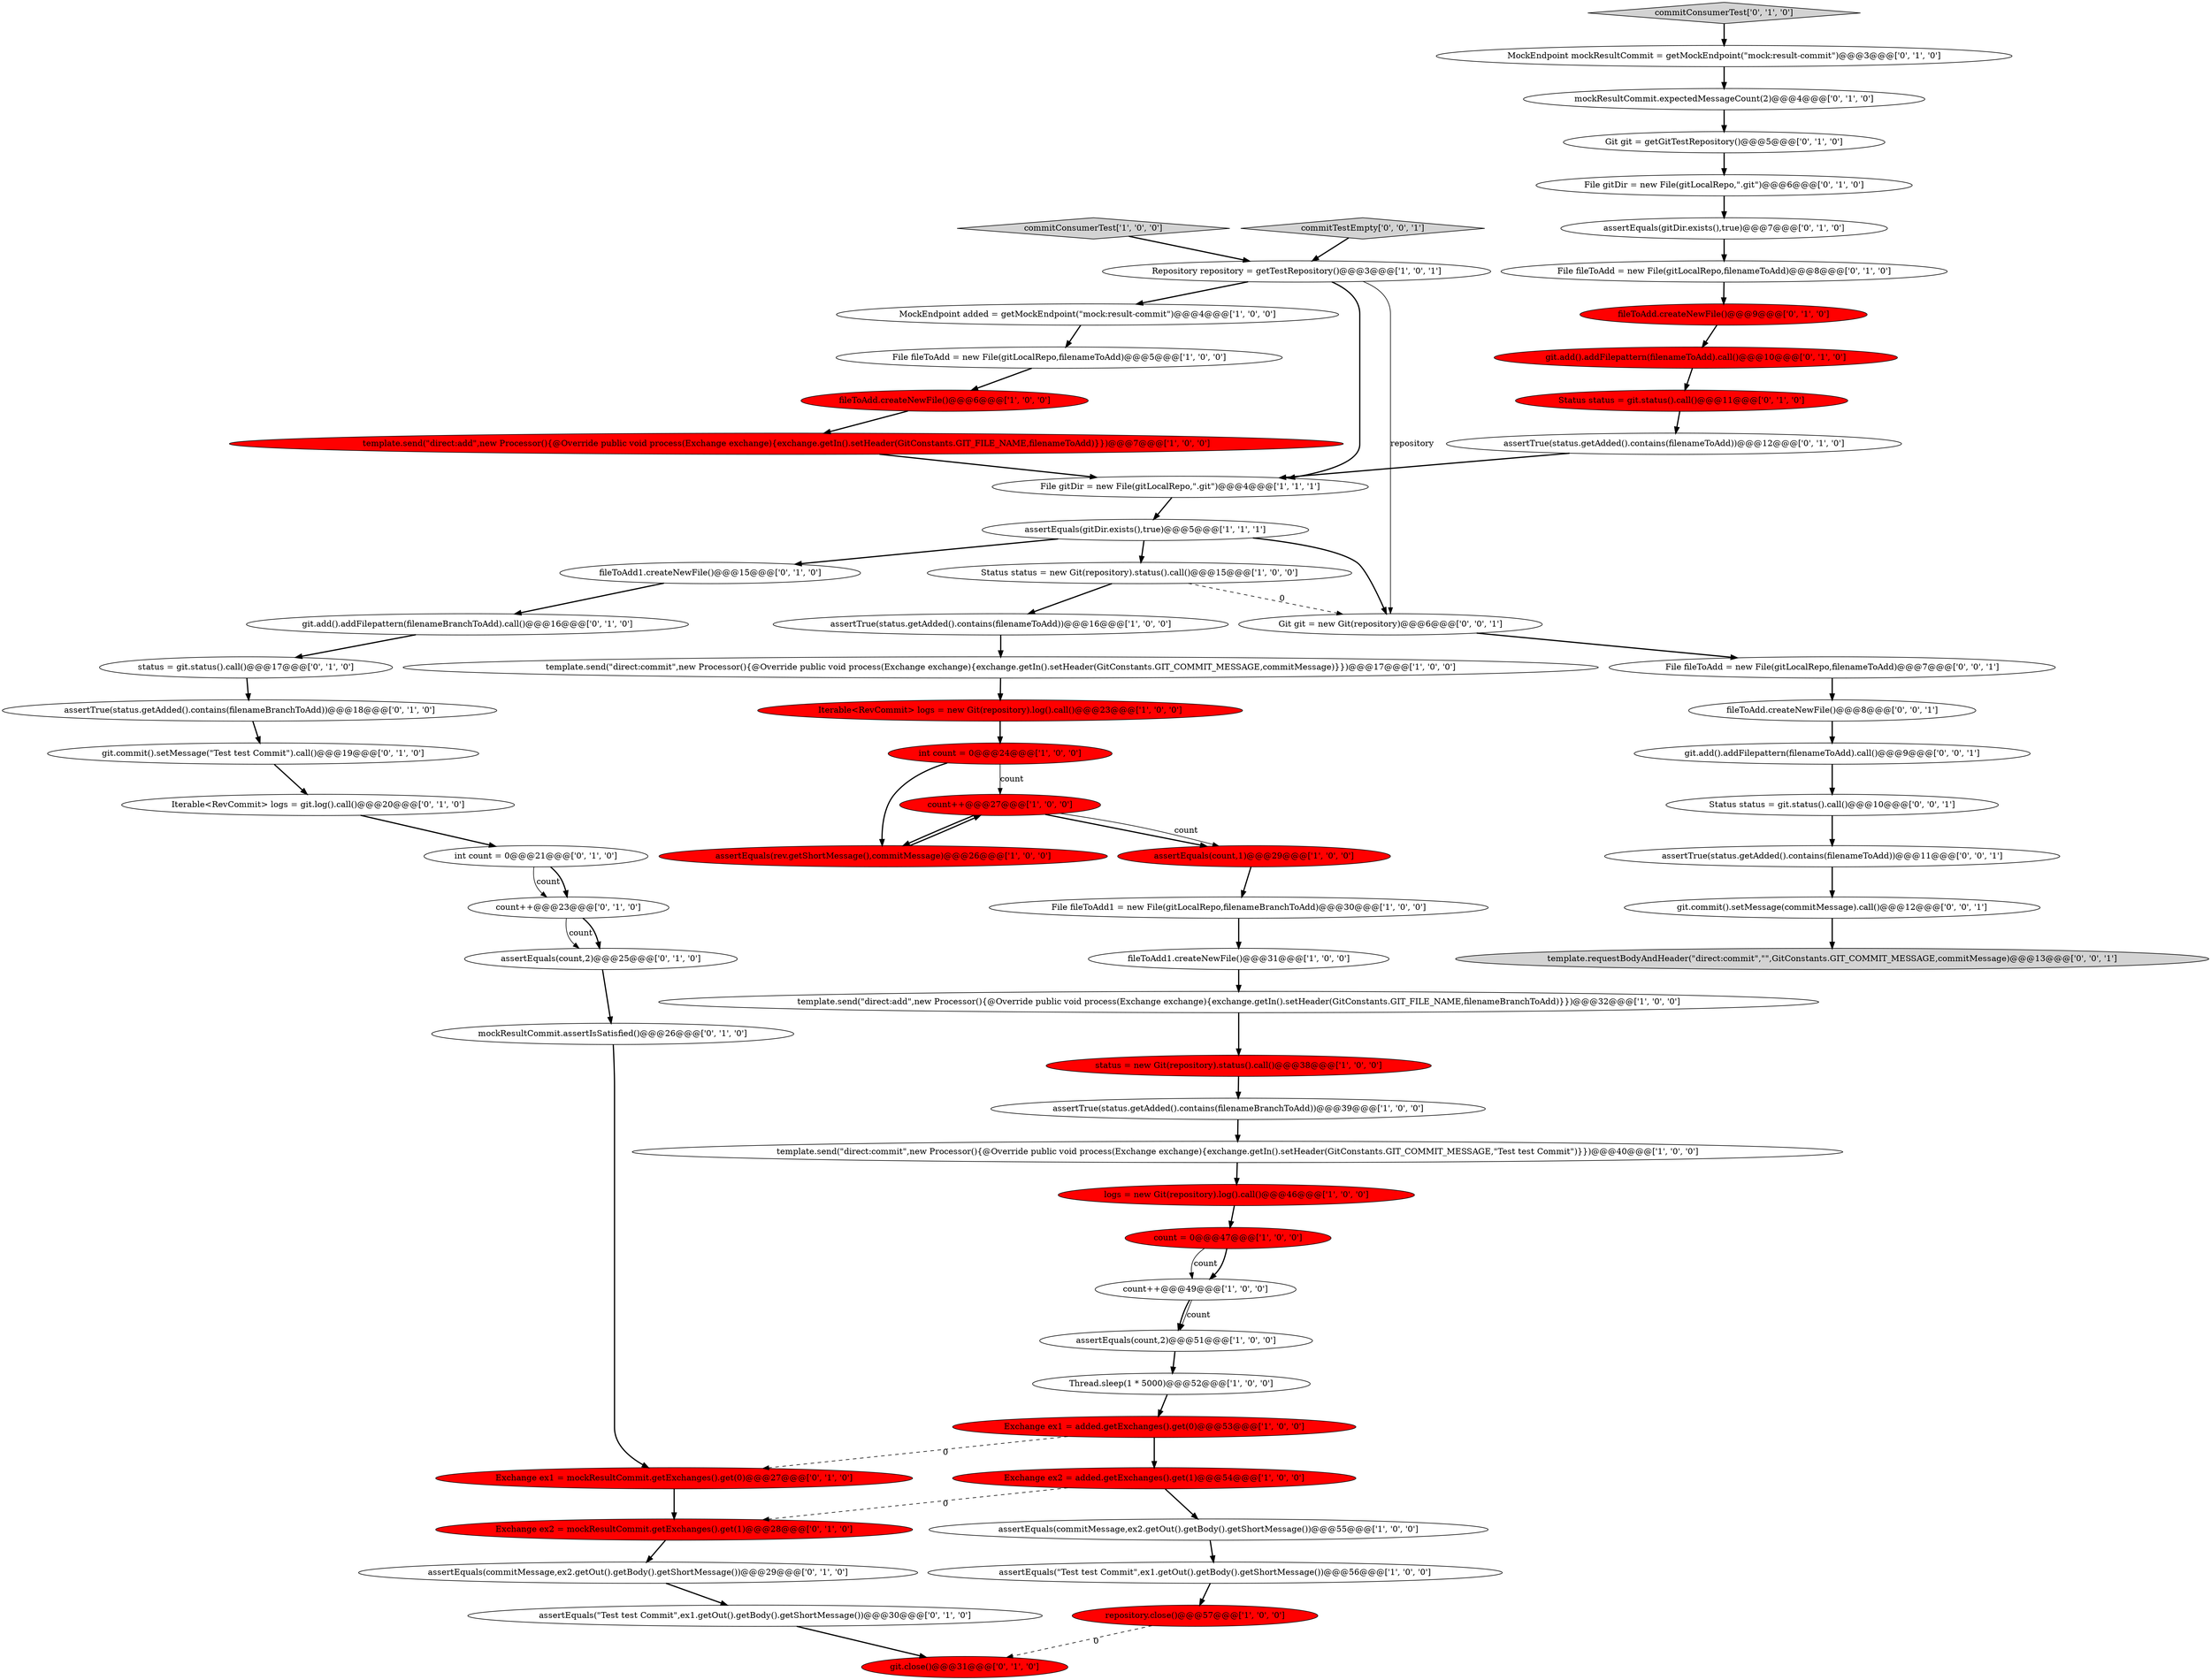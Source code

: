 digraph {
35 [style = filled, label = "assertTrue(status.getAdded().contains(filenameBranchToAdd))@@@18@@@['0', '1', '0']", fillcolor = white, shape = ellipse image = "AAA0AAABBB2BBB"];
41 [style = filled, label = "git.commit().setMessage(\"Test test Commit\").call()@@@19@@@['0', '1', '0']", fillcolor = white, shape = ellipse image = "AAA0AAABBB2BBB"];
44 [style = filled, label = "mockResultCommit.assertIsSatisfied()@@@26@@@['0', '1', '0']", fillcolor = white, shape = ellipse image = "AAA0AAABBB2BBB"];
65 [style = filled, label = "Status status = git.status().call()@@@10@@@['0', '0', '1']", fillcolor = white, shape = ellipse image = "AAA0AAABBB3BBB"];
53 [style = filled, label = "assertEquals(\"Test test Commit\",ex1.getOut().getBody().getShortMessage())@@@30@@@['0', '1', '0']", fillcolor = white, shape = ellipse image = "AAA0AAABBB2BBB"];
34 [style = filled, label = "count++@@@23@@@['0', '1', '0']", fillcolor = white, shape = ellipse image = "AAA0AAABBB2BBB"];
5 [style = filled, label = "assertEquals(count,2)@@@51@@@['1', '0', '0']", fillcolor = white, shape = ellipse image = "AAA0AAABBB1BBB"];
63 [style = filled, label = "File fileToAdd = new File(gitLocalRepo,filenameToAdd)@@@7@@@['0', '0', '1']", fillcolor = white, shape = ellipse image = "AAA0AAABBB3BBB"];
23 [style = filled, label = "assertEquals(rev.getShortMessage(),commitMessage)@@@26@@@['1', '0', '0']", fillcolor = red, shape = ellipse image = "AAA1AAABBB1BBB"];
12 [style = filled, label = "count++@@@27@@@['1', '0', '0']", fillcolor = red, shape = ellipse image = "AAA1AAABBB1BBB"];
1 [style = filled, label = "File fileToAdd1 = new File(gitLocalRepo,filenameBranchToAdd)@@@30@@@['1', '0', '0']", fillcolor = white, shape = ellipse image = "AAA0AAABBB1BBB"];
33 [style = filled, label = "File fileToAdd = new File(gitLocalRepo,filenameToAdd)@@@8@@@['0', '1', '0']", fillcolor = white, shape = ellipse image = "AAA0AAABBB2BBB"];
61 [style = filled, label = "git.add().addFilepattern(filenameToAdd).call()@@@9@@@['0', '0', '1']", fillcolor = white, shape = ellipse image = "AAA0AAABBB3BBB"];
51 [style = filled, label = "fileToAdd.createNewFile()@@@9@@@['0', '1', '0']", fillcolor = red, shape = ellipse image = "AAA1AAABBB2BBB"];
6 [style = filled, label = "count = 0@@@47@@@['1', '0', '0']", fillcolor = red, shape = ellipse image = "AAA1AAABBB1BBB"];
3 [style = filled, label = "int count = 0@@@24@@@['1', '0', '0']", fillcolor = red, shape = ellipse image = "AAA1AAABBB1BBB"];
62 [style = filled, label = "commitTestEmpty['0', '0', '1']", fillcolor = lightgray, shape = diamond image = "AAA0AAABBB3BBB"];
54 [style = filled, label = "Exchange ex1 = mockResultCommit.getExchanges().get(0)@@@27@@@['0', '1', '0']", fillcolor = red, shape = ellipse image = "AAA1AAABBB2BBB"];
42 [style = filled, label = "Git git = getGitTestRepository()@@@5@@@['0', '1', '0']", fillcolor = white, shape = ellipse image = "AAA0AAABBB2BBB"];
25 [style = filled, label = "template.send(\"direct:commit\",new Processor(){@Override public void process(Exchange exchange){exchange.getIn().setHeader(GitConstants.GIT_COMMIT_MESSAGE,\"Test test Commit\")}})@@@40@@@['1', '0', '0']", fillcolor = white, shape = ellipse image = "AAA0AAABBB1BBB"];
4 [style = filled, label = "logs = new Git(repository).log().call()@@@46@@@['1', '0', '0']", fillcolor = red, shape = ellipse image = "AAA1AAABBB1BBB"];
38 [style = filled, label = "status = git.status().call()@@@17@@@['0', '1', '0']", fillcolor = white, shape = ellipse image = "AAA0AAABBB2BBB"];
9 [style = filled, label = "fileToAdd1.createNewFile()@@@31@@@['1', '0', '0']", fillcolor = white, shape = ellipse image = "AAA0AAABBB1BBB"];
24 [style = filled, label = "assertEquals(\"Test test Commit\",ex1.getOut().getBody().getShortMessage())@@@56@@@['1', '0', '0']", fillcolor = white, shape = ellipse image = "AAA0AAABBB1BBB"];
28 [style = filled, label = "template.send(\"direct:add\",new Processor(){@Override public void process(Exchange exchange){exchange.getIn().setHeader(GitConstants.GIT_FILE_NAME,filenameToAdd)}})@@@7@@@['1', '0', '0']", fillcolor = red, shape = ellipse image = "AAA1AAABBB1BBB"];
58 [style = filled, label = "assertTrue(status.getAdded().contains(filenameToAdd))@@@11@@@['0', '0', '1']", fillcolor = white, shape = ellipse image = "AAA0AAABBB3BBB"];
64 [style = filled, label = "fileToAdd.createNewFile()@@@8@@@['0', '0', '1']", fillcolor = white, shape = ellipse image = "AAA0AAABBB3BBB"];
39 [style = filled, label = "git.add().addFilepattern(filenameBranchToAdd).call()@@@16@@@['0', '1', '0']", fillcolor = white, shape = ellipse image = "AAA0AAABBB2BBB"];
0 [style = filled, label = "MockEndpoint added = getMockEndpoint(\"mock:result-commit\")@@@4@@@['1', '0', '0']", fillcolor = white, shape = ellipse image = "AAA0AAABBB1BBB"];
49 [style = filled, label = "Status status = git.status().call()@@@11@@@['0', '1', '0']", fillcolor = red, shape = ellipse image = "AAA1AAABBB2BBB"];
22 [style = filled, label = "Status status = new Git(repository).status().call()@@@15@@@['1', '0', '0']", fillcolor = white, shape = ellipse image = "AAA0AAABBB1BBB"];
11 [style = filled, label = "assertEquals(count,1)@@@29@@@['1', '0', '0']", fillcolor = red, shape = ellipse image = "AAA1AAABBB1BBB"];
45 [style = filled, label = "int count = 0@@@21@@@['0', '1', '0']", fillcolor = white, shape = ellipse image = "AAA0AAABBB2BBB"];
30 [style = filled, label = "Thread.sleep(1 * 5000)@@@52@@@['1', '0', '0']", fillcolor = white, shape = ellipse image = "AAA0AAABBB1BBB"];
52 [style = filled, label = "assertEquals(count,2)@@@25@@@['0', '1', '0']", fillcolor = white, shape = ellipse image = "AAA0AAABBB2BBB"];
56 [style = filled, label = "File gitDir = new File(gitLocalRepo,\".git\")@@@6@@@['0', '1', '0']", fillcolor = white, shape = ellipse image = "AAA0AAABBB2BBB"];
8 [style = filled, label = "Iterable<RevCommit> logs = new Git(repository).log().call()@@@23@@@['1', '0', '0']", fillcolor = red, shape = ellipse image = "AAA1AAABBB1BBB"];
29 [style = filled, label = "assertTrue(status.getAdded().contains(filenameToAdd))@@@16@@@['1', '0', '0']", fillcolor = white, shape = ellipse image = "AAA0AAABBB1BBB"];
14 [style = filled, label = "Repository repository = getTestRepository()@@@3@@@['1', '0', '1']", fillcolor = white, shape = ellipse image = "AAA0AAABBB1BBB"];
36 [style = filled, label = "assertEquals(gitDir.exists(),true)@@@7@@@['0', '1', '0']", fillcolor = white, shape = ellipse image = "AAA0AAABBB2BBB"];
57 [style = filled, label = "assertTrue(status.getAdded().contains(filenameToAdd))@@@12@@@['0', '1', '0']", fillcolor = white, shape = ellipse image = "AAA0AAABBB2BBB"];
60 [style = filled, label = "Git git = new Git(repository)@@@6@@@['0', '0', '1']", fillcolor = white, shape = ellipse image = "AAA0AAABBB3BBB"];
7 [style = filled, label = "template.send(\"direct:add\",new Processor(){@Override public void process(Exchange exchange){exchange.getIn().setHeader(GitConstants.GIT_FILE_NAME,filenameBranchToAdd)}})@@@32@@@['1', '0', '0']", fillcolor = white, shape = ellipse image = "AAA0AAABBB1BBB"];
17 [style = filled, label = "commitConsumerTest['1', '0', '0']", fillcolor = lightgray, shape = diamond image = "AAA0AAABBB1BBB"];
19 [style = filled, label = "template.send(\"direct:commit\",new Processor(){@Override public void process(Exchange exchange){exchange.getIn().setHeader(GitConstants.GIT_COMMIT_MESSAGE,commitMessage)}})@@@17@@@['1', '0', '0']", fillcolor = white, shape = ellipse image = "AAA0AAABBB1BBB"];
27 [style = filled, label = "fileToAdd.createNewFile()@@@6@@@['1', '0', '0']", fillcolor = red, shape = ellipse image = "AAA1AAABBB1BBB"];
50 [style = filled, label = "MockEndpoint mockResultCommit = getMockEndpoint(\"mock:result-commit\")@@@3@@@['0', '1', '0']", fillcolor = white, shape = ellipse image = "AAA0AAABBB2BBB"];
48 [style = filled, label = "fileToAdd1.createNewFile()@@@15@@@['0', '1', '0']", fillcolor = white, shape = ellipse image = "AAA0AAABBB2BBB"];
2 [style = filled, label = "Exchange ex1 = added.getExchanges().get(0)@@@53@@@['1', '0', '0']", fillcolor = red, shape = ellipse image = "AAA1AAABBB1BBB"];
37 [style = filled, label = "git.close()@@@31@@@['0', '1', '0']", fillcolor = red, shape = ellipse image = "AAA1AAABBB2BBB"];
40 [style = filled, label = "Iterable<RevCommit> logs = git.log().call()@@@20@@@['0', '1', '0']", fillcolor = white, shape = ellipse image = "AAA0AAABBB2BBB"];
43 [style = filled, label = "commitConsumerTest['0', '1', '0']", fillcolor = lightgray, shape = diamond image = "AAA0AAABBB2BBB"];
46 [style = filled, label = "assertEquals(commitMessage,ex2.getOut().getBody().getShortMessage())@@@29@@@['0', '1', '0']", fillcolor = white, shape = ellipse image = "AAA0AAABBB2BBB"];
20 [style = filled, label = "Exchange ex2 = added.getExchanges().get(1)@@@54@@@['1', '0', '0']", fillcolor = red, shape = ellipse image = "AAA1AAABBB1BBB"];
66 [style = filled, label = "template.requestBodyAndHeader(\"direct:commit\",\"\",GitConstants.GIT_COMMIT_MESSAGE,commitMessage)@@@13@@@['0', '0', '1']", fillcolor = lightgray, shape = ellipse image = "AAA0AAABBB3BBB"];
32 [style = filled, label = "mockResultCommit.expectedMessageCount(2)@@@4@@@['0', '1', '0']", fillcolor = white, shape = ellipse image = "AAA0AAABBB2BBB"];
13 [style = filled, label = "File fileToAdd = new File(gitLocalRepo,filenameToAdd)@@@5@@@['1', '0', '0']", fillcolor = white, shape = ellipse image = "AAA0AAABBB1BBB"];
31 [style = filled, label = "assertEquals(commitMessage,ex2.getOut().getBody().getShortMessage())@@@55@@@['1', '0', '0']", fillcolor = white, shape = ellipse image = "AAA0AAABBB1BBB"];
16 [style = filled, label = "assertEquals(gitDir.exists(),true)@@@5@@@['1', '1', '1']", fillcolor = white, shape = ellipse image = "AAA0AAABBB1BBB"];
15 [style = filled, label = "assertTrue(status.getAdded().contains(filenameBranchToAdd))@@@39@@@['1', '0', '0']", fillcolor = white, shape = ellipse image = "AAA0AAABBB1BBB"];
18 [style = filled, label = "repository.close()@@@57@@@['1', '0', '0']", fillcolor = red, shape = ellipse image = "AAA1AAABBB1BBB"];
10 [style = filled, label = "File gitDir = new File(gitLocalRepo,\".git\")@@@4@@@['1', '1', '1']", fillcolor = white, shape = ellipse image = "AAA0AAABBB1BBB"];
26 [style = filled, label = "count++@@@49@@@['1', '0', '0']", fillcolor = white, shape = ellipse image = "AAA0AAABBB1BBB"];
59 [style = filled, label = "git.commit().setMessage(commitMessage).call()@@@12@@@['0', '0', '1']", fillcolor = white, shape = ellipse image = "AAA0AAABBB3BBB"];
47 [style = filled, label = "git.add().addFilepattern(filenameToAdd).call()@@@10@@@['0', '1', '0']", fillcolor = red, shape = ellipse image = "AAA1AAABBB2BBB"];
55 [style = filled, label = "Exchange ex2 = mockResultCommit.getExchanges().get(1)@@@28@@@['0', '1', '0']", fillcolor = red, shape = ellipse image = "AAA1AAABBB2BBB"];
21 [style = filled, label = "status = new Git(repository).status().call()@@@38@@@['1', '0', '0']", fillcolor = red, shape = ellipse image = "AAA1AAABBB1BBB"];
50->32 [style = bold, label=""];
44->54 [style = bold, label=""];
54->55 [style = bold, label=""];
26->5 [style = solid, label="count"];
52->44 [style = bold, label=""];
62->14 [style = bold, label=""];
2->20 [style = bold, label=""];
34->52 [style = solid, label="count"];
6->26 [style = bold, label=""];
56->36 [style = bold, label=""];
43->50 [style = bold, label=""];
28->10 [style = bold, label=""];
0->13 [style = bold, label=""];
14->60 [style = solid, label="repository"];
11->1 [style = bold, label=""];
4->6 [style = bold, label=""];
15->25 [style = bold, label=""];
26->5 [style = bold, label=""];
35->41 [style = bold, label=""];
63->64 [style = bold, label=""];
21->15 [style = bold, label=""];
27->28 [style = bold, label=""];
31->24 [style = bold, label=""];
34->52 [style = bold, label=""];
8->3 [style = bold, label=""];
12->11 [style = bold, label=""];
46->53 [style = bold, label=""];
12->11 [style = solid, label="count"];
22->29 [style = bold, label=""];
22->60 [style = dashed, label="0"];
25->4 [style = bold, label=""];
14->10 [style = bold, label=""];
20->31 [style = bold, label=""];
16->22 [style = bold, label=""];
9->7 [style = bold, label=""];
36->33 [style = bold, label=""];
24->18 [style = bold, label=""];
16->60 [style = bold, label=""];
45->34 [style = solid, label="count"];
48->39 [style = bold, label=""];
19->8 [style = bold, label=""];
1->9 [style = bold, label=""];
59->66 [style = bold, label=""];
47->49 [style = bold, label=""];
20->55 [style = dashed, label="0"];
53->37 [style = bold, label=""];
3->23 [style = bold, label=""];
13->27 [style = bold, label=""];
65->58 [style = bold, label=""];
33->51 [style = bold, label=""];
55->46 [style = bold, label=""];
29->19 [style = bold, label=""];
14->0 [style = bold, label=""];
10->16 [style = bold, label=""];
41->40 [style = bold, label=""];
6->26 [style = solid, label="count"];
17->14 [style = bold, label=""];
42->56 [style = bold, label=""];
51->47 [style = bold, label=""];
16->48 [style = bold, label=""];
60->63 [style = bold, label=""];
18->37 [style = dashed, label="0"];
39->38 [style = bold, label=""];
7->21 [style = bold, label=""];
2->54 [style = dashed, label="0"];
64->61 [style = bold, label=""];
23->12 [style = bold, label=""];
12->23 [style = bold, label=""];
40->45 [style = bold, label=""];
58->59 [style = bold, label=""];
5->30 [style = bold, label=""];
3->12 [style = solid, label="count"];
30->2 [style = bold, label=""];
49->57 [style = bold, label=""];
57->10 [style = bold, label=""];
38->35 [style = bold, label=""];
32->42 [style = bold, label=""];
45->34 [style = bold, label=""];
61->65 [style = bold, label=""];
}
